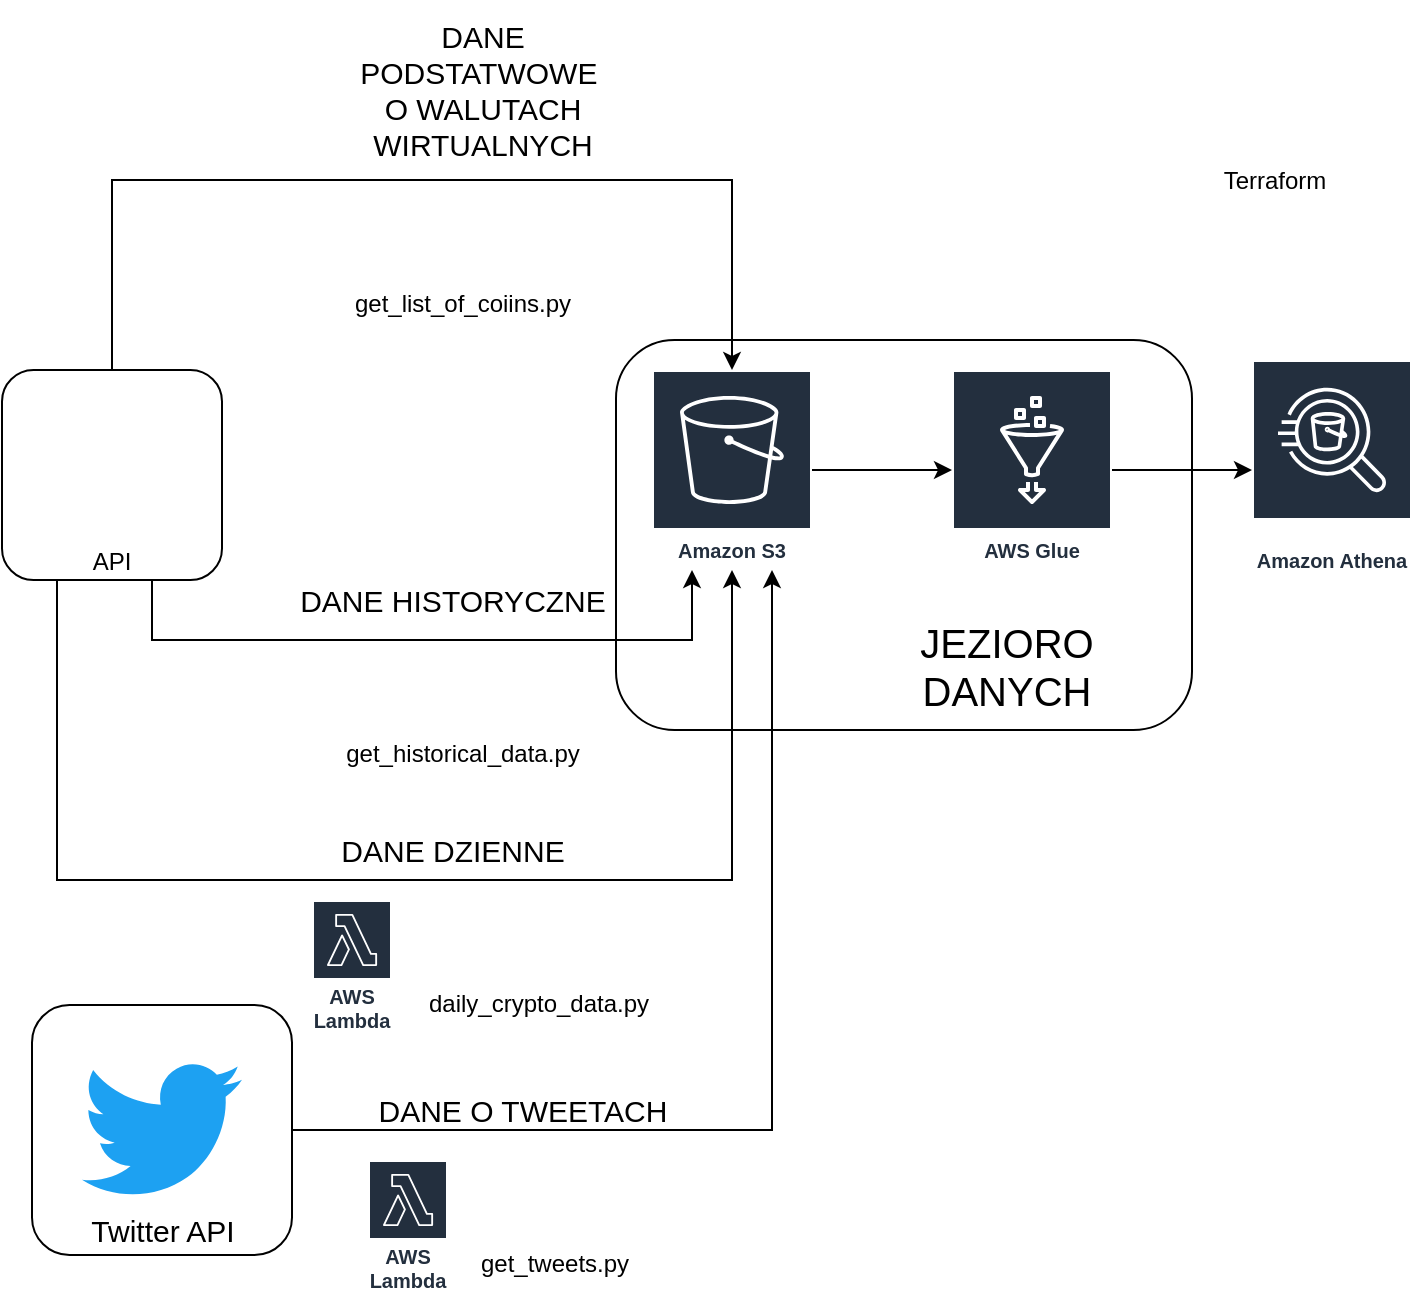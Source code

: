 <mxfile version="20.2.3" type="device"><diagram id="9L2ticWVQrueH_IM1UeO" name="DataFlow"><mxGraphModel dx="1350" dy="647" grid="1" gridSize="10" guides="1" tooltips="1" connect="1" arrows="1" fold="1" page="1" pageScale="1" pageWidth="1169" pageHeight="827" math="0" shadow="0"><root><mxCell id="0"/><mxCell id="1" parent="0"/><mxCell id="_3WW4sqviSx8kWmoF9lM-32" value="" style="rounded=1;whiteSpace=wrap;html=1;fontSize=15;direction=south;" vertex="1" parent="1"><mxGeometry x="352" y="240" width="288" height="195" as="geometry"/></mxCell><mxCell id="_3WW4sqviSx8kWmoF9lM-44" style="edgeStyle=orthogonalEdgeStyle;rounded=0;orthogonalLoop=1;jettySize=auto;html=1;exitX=0.25;exitY=1;exitDx=0;exitDy=0;fontSize=12;fontColor=default;" edge="1" parent="1" source="_3WW4sqviSx8kWmoF9lM-40" target="_3WW4sqviSx8kWmoF9lM-4"><mxGeometry relative="1" as="geometry"><Array as="points"><mxPoint x="73" y="510"/><mxPoint x="410" y="510"/></Array></mxGeometry></mxCell><mxCell id="_3WW4sqviSx8kWmoF9lM-40" value="" style="rounded=1;whiteSpace=wrap;html=1;fontSize=20;" vertex="1" parent="1"><mxGeometry x="45" y="255" width="110" height="105" as="geometry"/></mxCell><mxCell id="_3WW4sqviSx8kWmoF9lM-35" value="" style="rounded=1;whiteSpace=wrap;html=1;fontSize=15;direction=south;" vertex="1" parent="1"><mxGeometry x="60" y="572.5" width="130" height="125" as="geometry"/></mxCell><mxCell id="_3WW4sqviSx8kWmoF9lM-14" style="edgeStyle=orthogonalEdgeStyle;rounded=0;orthogonalLoop=1;jettySize=auto;html=1;fontSize=15;exitX=0.5;exitY=0;exitDx=0;exitDy=0;" edge="1" parent="1" source="_3WW4sqviSx8kWmoF9lM-40" target="_3WW4sqviSx8kWmoF9lM-4"><mxGeometry relative="1" as="geometry"><mxPoint x="100" y="250" as="sourcePoint"/><Array as="points"><mxPoint x="100" y="160"/><mxPoint x="410" y="160"/></Array></mxGeometry></mxCell><mxCell id="_3WW4sqviSx8kWmoF9lM-15" style="edgeStyle=orthogonalEdgeStyle;rounded=0;orthogonalLoop=1;jettySize=auto;html=1;fontSize=15;" edge="1" parent="1" target="_3WW4sqviSx8kWmoF9lM-4"><mxGeometry relative="1" as="geometry"><mxPoint x="120" y="360" as="sourcePoint"/><Array as="points"><mxPoint x="120" y="390"/><mxPoint x="390" y="390"/></Array></mxGeometry></mxCell><mxCell id="_3WW4sqviSx8kWmoF9lM-29" style="edgeStyle=orthogonalEdgeStyle;rounded=0;orthogonalLoop=1;jettySize=auto;html=1;fontSize=15;" edge="1" parent="1" source="_3WW4sqviSx8kWmoF9lM-4" target="_3WW4sqviSx8kWmoF9lM-28"><mxGeometry relative="1" as="geometry"/></mxCell><mxCell id="_3WW4sqviSx8kWmoF9lM-4" value="Amazon S3" style="sketch=0;outlineConnect=0;fontColor=#232F3E;gradientColor=none;strokeColor=#ffffff;fillColor=#232F3E;dashed=0;verticalLabelPosition=middle;verticalAlign=bottom;align=center;html=1;whiteSpace=wrap;fontSize=10;fontStyle=1;spacing=3;shape=mxgraph.aws4.productIcon;prIcon=mxgraph.aws4.s3;" vertex="1" parent="1"><mxGeometry x="370" y="255" width="80" height="100" as="geometry"/></mxCell><mxCell id="_3WW4sqviSx8kWmoF9lM-7" value="get_list_of_coiins.py" style="shape=image;html=1;verticalAlign=top;verticalLabelPosition=bottom;labelBackgroundColor=#ffffff;imageAspect=0;aspect=fixed;image=https://cdn4.iconfinder.com/data/icons/logos-and-brands/512/267_Python_logo-128.png" vertex="1" parent="1"><mxGeometry x="256" y="170" width="38" height="38" as="geometry"/></mxCell><mxCell id="_3WW4sqviSx8kWmoF9lM-8" value="DANE &lt;br&gt;PODSTATWOWE&amp;nbsp;&lt;br&gt;O WALUTACH &lt;br&gt;WIRTUALNYCH" style="text;html=1;resizable=0;autosize=1;align=center;verticalAlign=middle;points=[];fillColor=none;strokeColor=none;rounded=0;fontSize=15;" vertex="1" parent="1"><mxGeometry x="210" y="70" width="150" height="90" as="geometry"/></mxCell><mxCell id="_3WW4sqviSx8kWmoF9lM-16" value="get_historical_data.py" style="shape=image;html=1;verticalAlign=top;verticalLabelPosition=bottom;labelBackgroundColor=#ffffff;imageAspect=0;aspect=fixed;image=https://cdn4.iconfinder.com/data/icons/logos-and-brands/512/267_Python_logo-128.png" vertex="1" parent="1"><mxGeometry x="256" y="395" width="38" height="38" as="geometry"/></mxCell><mxCell id="_3WW4sqviSx8kWmoF9lM-17" value="DANE HISTORYCZNE" style="text;html=1;resizable=0;autosize=1;align=center;verticalAlign=middle;points=[];fillColor=none;strokeColor=none;rounded=0;fontSize=15;" vertex="1" parent="1"><mxGeometry x="180" y="355" width="180" height="30" as="geometry"/></mxCell><mxCell id="_3WW4sqviSx8kWmoF9lM-19" value="DANE DZIENNE" style="text;html=1;resizable=0;autosize=1;align=center;verticalAlign=middle;points=[];fillColor=none;strokeColor=none;rounded=0;fontSize=15;" vertex="1" parent="1"><mxGeometry x="200" y="480" width="140" height="30" as="geometry"/></mxCell><mxCell id="_3WW4sqviSx8kWmoF9lM-20" value="daily_crypto_data.py" style="shape=image;html=1;verticalAlign=top;verticalLabelPosition=bottom;labelBackgroundColor=#ffffff;imageAspect=0;aspect=fixed;image=https://cdn4.iconfinder.com/data/icons/logos-and-brands/512/267_Python_logo-128.png" vertex="1" parent="1"><mxGeometry x="294" y="520" width="38" height="38" as="geometry"/></mxCell><mxCell id="_3WW4sqviSx8kWmoF9lM-21" value="AWS Lambda" style="sketch=0;outlineConnect=0;fontColor=#232F3E;gradientColor=none;strokeColor=#ffffff;fillColor=#232F3E;dashed=0;verticalLabelPosition=middle;verticalAlign=bottom;align=center;html=1;whiteSpace=wrap;fontSize=10;fontStyle=1;spacing=3;shape=mxgraph.aws4.productIcon;prIcon=mxgraph.aws4.lambda;" vertex="1" parent="1"><mxGeometry x="200" y="520" width="40" height="70" as="geometry"/></mxCell><mxCell id="_3WW4sqviSx8kWmoF9lM-24" style="edgeStyle=orthogonalEdgeStyle;rounded=0;orthogonalLoop=1;jettySize=auto;html=1;fontSize=15;exitX=0.5;exitY=0;exitDx=0;exitDy=0;" edge="1" parent="1" source="_3WW4sqviSx8kWmoF9lM-35" target="_3WW4sqviSx8kWmoF9lM-4"><mxGeometry relative="1" as="geometry"><Array as="points"><mxPoint x="430" y="635"/></Array></mxGeometry></mxCell><mxCell id="_3WW4sqviSx8kWmoF9lM-22" value="Twitter API" style="dashed=0;outlineConnect=0;html=1;align=center;labelPosition=center;verticalLabelPosition=bottom;verticalAlign=top;shape=mxgraph.weblogos.twitter;fillColor=#1DA1F2;strokeColor=none;fontSize=15;" vertex="1" parent="1"><mxGeometry x="85" y="600" width="80" height="70" as="geometry"/></mxCell><mxCell id="_3WW4sqviSx8kWmoF9lM-25" value="get_tweets.py" style="shape=image;html=1;verticalAlign=top;verticalLabelPosition=bottom;labelBackgroundColor=#ffffff;imageAspect=0;aspect=fixed;image=https://cdn4.iconfinder.com/data/icons/logos-and-brands/512/267_Python_logo-128.png" vertex="1" parent="1"><mxGeometry x="302" y="650" width="38" height="38" as="geometry"/></mxCell><mxCell id="_3WW4sqviSx8kWmoF9lM-26" value="AWS Lambda" style="sketch=0;outlineConnect=0;fontColor=#232F3E;gradientColor=none;strokeColor=#ffffff;fillColor=#232F3E;dashed=0;verticalLabelPosition=middle;verticalAlign=bottom;align=center;html=1;whiteSpace=wrap;fontSize=10;fontStyle=1;spacing=3;shape=mxgraph.aws4.productIcon;prIcon=mxgraph.aws4.lambda;" vertex="1" parent="1"><mxGeometry x="228" y="650" width="40" height="70" as="geometry"/></mxCell><mxCell id="_3WW4sqviSx8kWmoF9lM-27" value="DANE O TWEETACH" style="text;html=1;resizable=0;autosize=1;align=center;verticalAlign=middle;points=[];fillColor=none;strokeColor=none;rounded=0;fontSize=15;" vertex="1" parent="1"><mxGeometry x="220" y="610" width="170" height="30" as="geometry"/></mxCell><mxCell id="_3WW4sqviSx8kWmoF9lM-31" style="edgeStyle=orthogonalEdgeStyle;rounded=0;orthogonalLoop=1;jettySize=auto;html=1;fontSize=15;" edge="1" parent="1" source="_3WW4sqviSx8kWmoF9lM-28" target="_3WW4sqviSx8kWmoF9lM-30"><mxGeometry relative="1" as="geometry"/></mxCell><mxCell id="_3WW4sqviSx8kWmoF9lM-28" value="AWS Glue" style="sketch=0;outlineConnect=0;fontColor=#232F3E;gradientColor=none;strokeColor=#ffffff;fillColor=#232F3E;dashed=0;verticalLabelPosition=middle;verticalAlign=bottom;align=center;html=1;whiteSpace=wrap;fontSize=10;fontStyle=1;spacing=3;shape=mxgraph.aws4.productIcon;prIcon=mxgraph.aws4.glue;" vertex="1" parent="1"><mxGeometry x="520" y="255" width="80" height="100" as="geometry"/></mxCell><mxCell id="_3WW4sqviSx8kWmoF9lM-30" value="Amazon Athena" style="sketch=0;outlineConnect=0;fontColor=#232F3E;gradientColor=none;strokeColor=#ffffff;fillColor=#232F3E;dashed=0;verticalLabelPosition=middle;verticalAlign=bottom;align=center;html=1;whiteSpace=wrap;fontSize=10;fontStyle=1;spacing=3;shape=mxgraph.aws4.productIcon;prIcon=mxgraph.aws4.athena;" vertex="1" parent="1"><mxGeometry x="670" y="250" width="80" height="110" as="geometry"/></mxCell><mxCell id="_3WW4sqviSx8kWmoF9lM-33" value="JEZIORO DANYCH" style="text;html=1;strokeColor=none;fillColor=none;align=center;verticalAlign=middle;whiteSpace=wrap;rounded=0;fontSize=20;" vertex="1" parent="1"><mxGeometry x="480" y="380" width="135" height="45" as="geometry"/></mxCell><mxCell id="_3WW4sqviSx8kWmoF9lM-36" value="Terraform" style="shape=image;imageAspect=0;aspect=fixed;verticalLabelPosition=bottom;verticalAlign=top;glass=0;fontSize=12;strokeWidth=4;fillColor=none;image=https://external-content.duckduckgo.com/iu/?u=https%3A%2F%2Fcdn.icon-icons.com%2Ficons2%2F2107%2FPNG%2F512%2Ffile_type_terraform_icon_130125.png&amp;f=1&amp;nofb=1;" vertex="1" parent="1"><mxGeometry x="650" y="83.5" width="63" height="63" as="geometry"/></mxCell><mxCell id="_3WW4sqviSx8kWmoF9lM-37" value="" style="shape=image;verticalLabelPosition=bottom;labelBackgroundColor=default;verticalAlign=top;aspect=fixed;imageAspect=0;image=https://www.cryptocompare.com/media/20567/cc-logo-vert.png;" vertex="1" parent="1"><mxGeometry x="50" y="255" width="100" height="100" as="geometry"/></mxCell><mxCell id="_3WW4sqviSx8kWmoF9lM-38" style="edgeStyle=orthogonalEdgeStyle;rounded=0;orthogonalLoop=1;jettySize=auto;html=1;exitX=0.5;exitY=1;exitDx=0;exitDy=0;fontSize=20;" edge="1" parent="1"><mxGeometry relative="1" as="geometry"><mxPoint x="95" y="350" as="sourcePoint"/><mxPoint x="95" y="350" as="targetPoint"/></mxGeometry></mxCell><UserObject label="API" link="https://min-api.cryptocompare.com/documentation" id="_3WW4sqviSx8kWmoF9lM-43"><mxCell style="fontColor=default;fontStyle=0;rounded=1;overflow=hidden;spacing=10;fontSize=12;strokeColor=none;" vertex="1" parent="1"><mxGeometry x="70" y="345" width="60" height="10" as="geometry"/></mxCell></UserObject></root></mxGraphModel></diagram></mxfile>